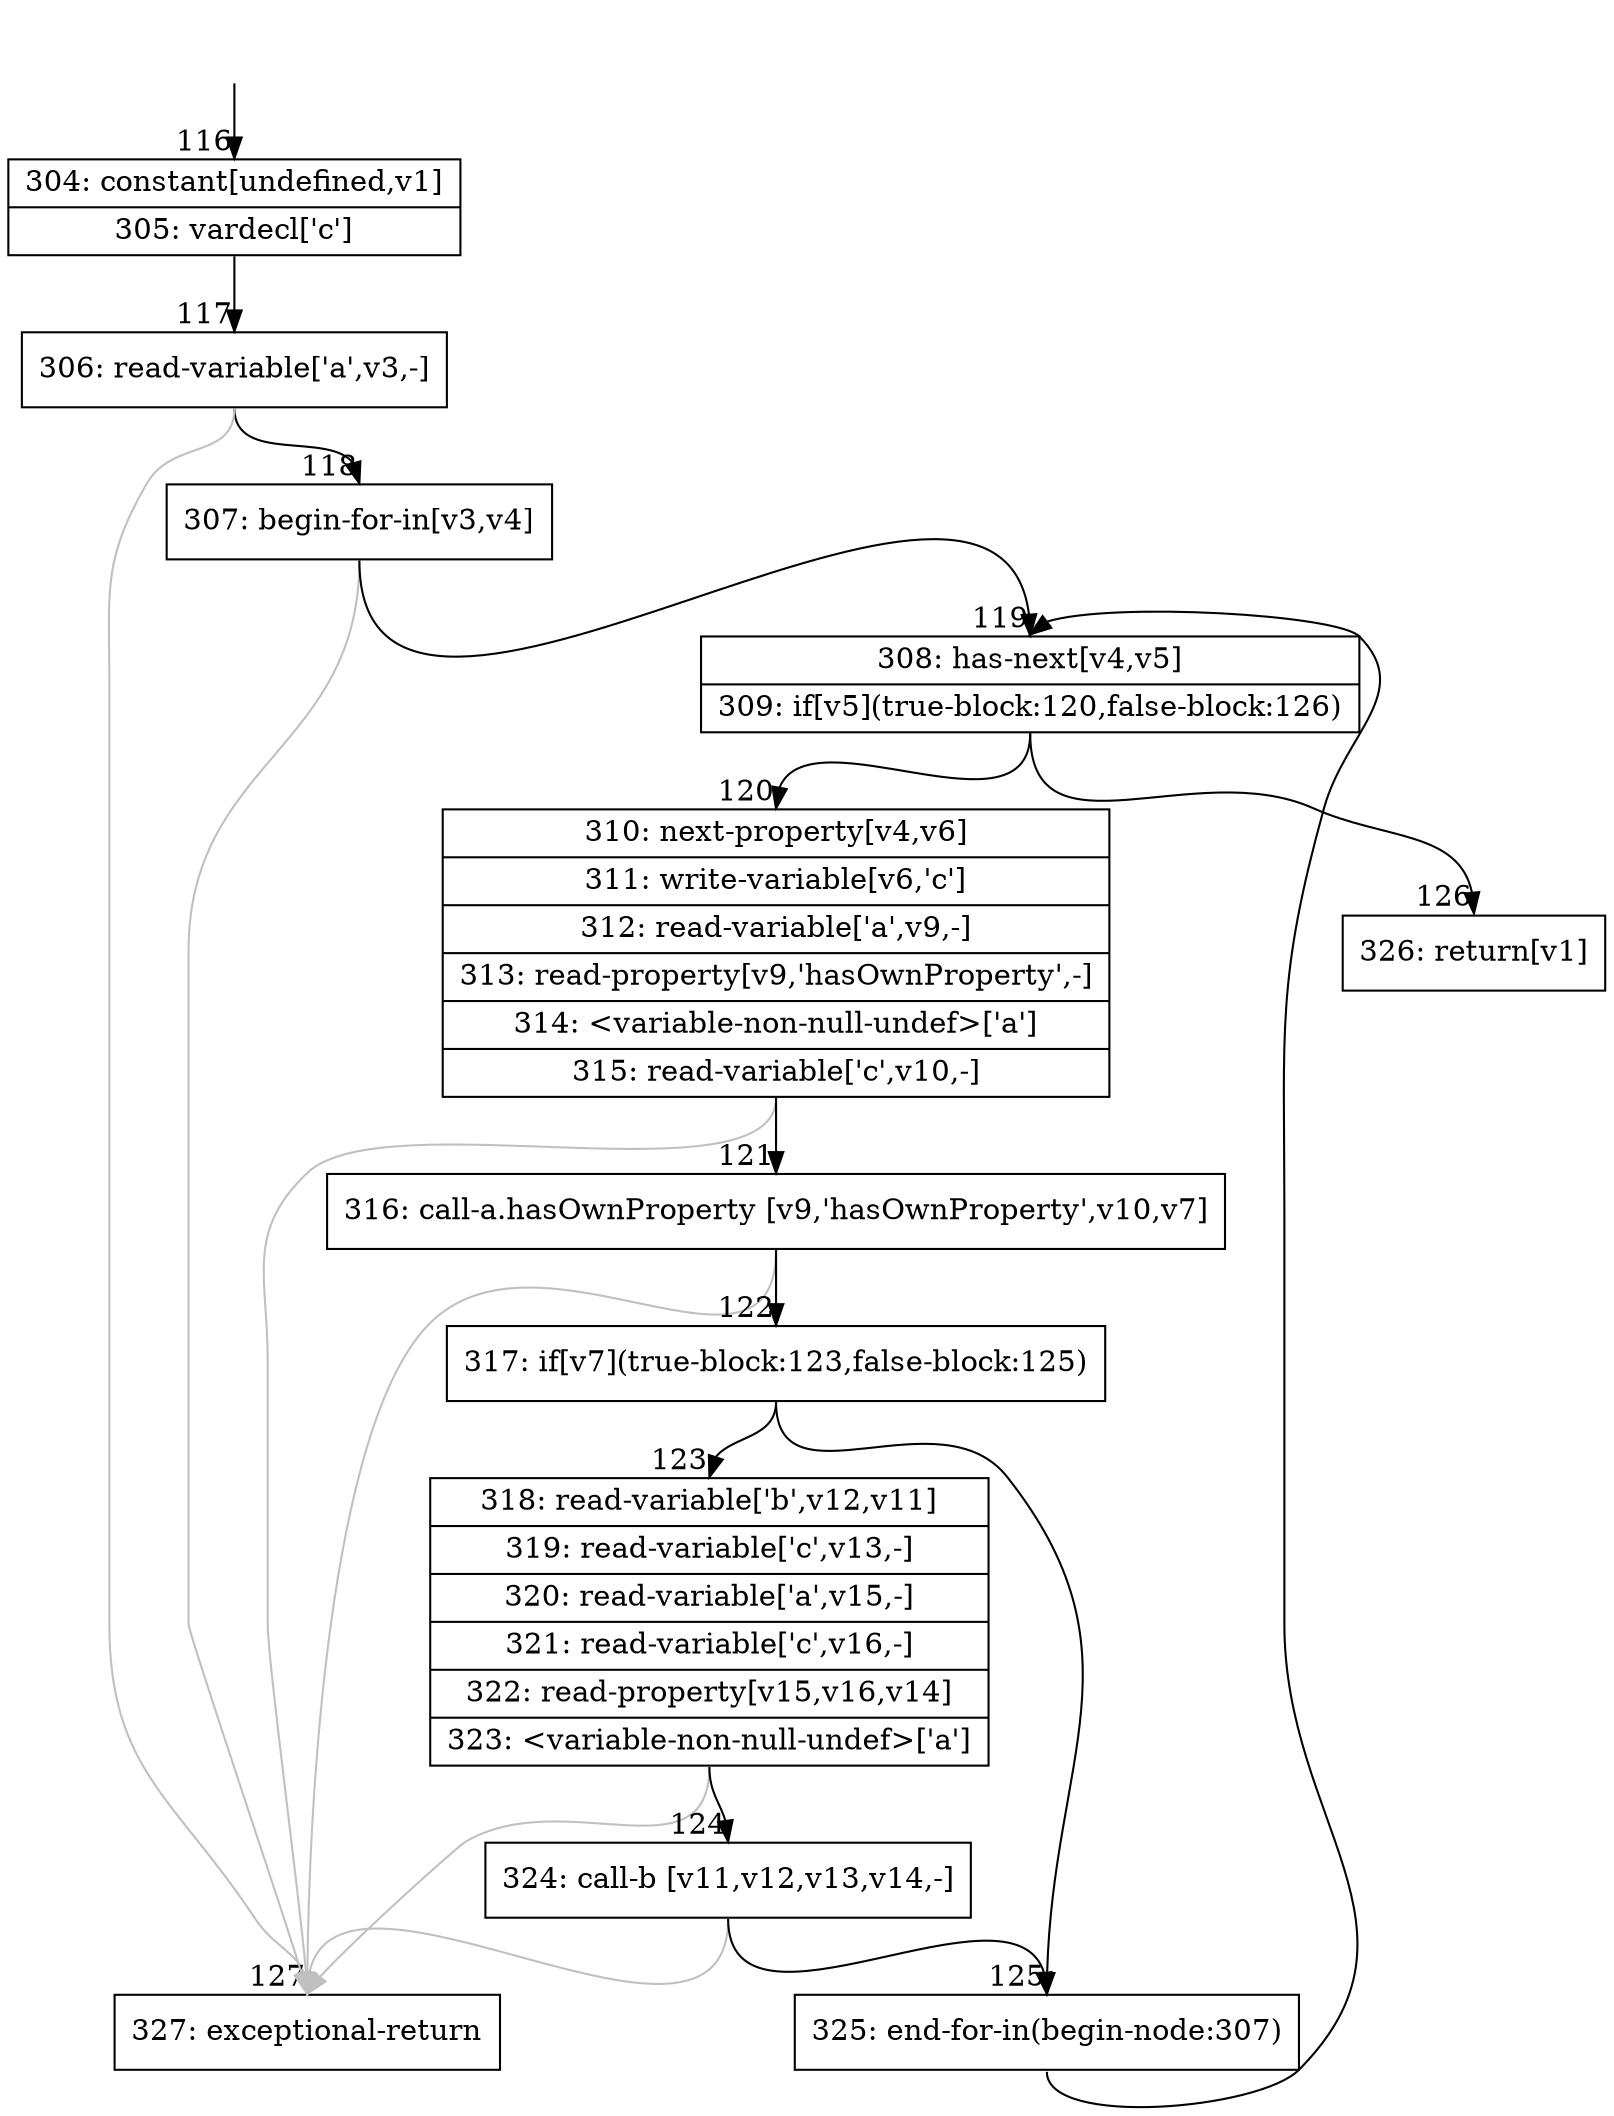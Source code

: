 digraph {
rankdir="TD"
BB_entry17[shape=none,label=""];
BB_entry17 -> BB116 [tailport=s, headport=n, headlabel="    116"]
BB116 [shape=record label="{304: constant[undefined,v1]|305: vardecl['c']}" ] 
BB116 -> BB117 [tailport=s, headport=n, headlabel="      117"]
BB117 [shape=record label="{306: read-variable['a',v3,-]}" ] 
BB117 -> BB118 [tailport=s, headport=n, headlabel="      118"]
BB117 -> BB127 [tailport=s, headport=n, color=gray, headlabel="      127"]
BB118 [shape=record label="{307: begin-for-in[v3,v4]}" ] 
BB118 -> BB119 [tailport=s, headport=n, headlabel="      119"]
BB118 -> BB127 [tailport=s, headport=n, color=gray]
BB119 [shape=record label="{308: has-next[v4,v5]|309: if[v5](true-block:120,false-block:126)}" ] 
BB119 -> BB120 [tailport=s, headport=n, headlabel="      120"]
BB119 -> BB126 [tailport=s, headport=n, headlabel="      126"]
BB120 [shape=record label="{310: next-property[v4,v6]|311: write-variable[v6,'c']|312: read-variable['a',v9,-]|313: read-property[v9,'hasOwnProperty',-]|314: \<variable-non-null-undef\>['a']|315: read-variable['c',v10,-]}" ] 
BB120 -> BB121 [tailport=s, headport=n, headlabel="      121"]
BB120 -> BB127 [tailport=s, headport=n, color=gray]
BB121 [shape=record label="{316: call-a.hasOwnProperty [v9,'hasOwnProperty',v10,v7]}" ] 
BB121 -> BB122 [tailport=s, headport=n, headlabel="      122"]
BB121 -> BB127 [tailport=s, headport=n, color=gray]
BB122 [shape=record label="{317: if[v7](true-block:123,false-block:125)}" ] 
BB122 -> BB125 [tailport=s, headport=n, headlabel="      125"]
BB122 -> BB123 [tailport=s, headport=n, headlabel="      123"]
BB123 [shape=record label="{318: read-variable['b',v12,v11]|319: read-variable['c',v13,-]|320: read-variable['a',v15,-]|321: read-variable['c',v16,-]|322: read-property[v15,v16,v14]|323: \<variable-non-null-undef\>['a']}" ] 
BB123 -> BB124 [tailport=s, headport=n, headlabel="      124"]
BB123 -> BB127 [tailport=s, headport=n, color=gray]
BB124 [shape=record label="{324: call-b [v11,v12,v13,v14,-]}" ] 
BB124 -> BB125 [tailport=s, headport=n]
BB124 -> BB127 [tailport=s, headport=n, color=gray]
BB125 [shape=record label="{325: end-for-in(begin-node:307)}" ] 
BB125 -> BB119 [tailport=s, headport=n]
BB126 [shape=record label="{326: return[v1]}" ] 
BB127 [shape=record label="{327: exceptional-return}" ] 
}
